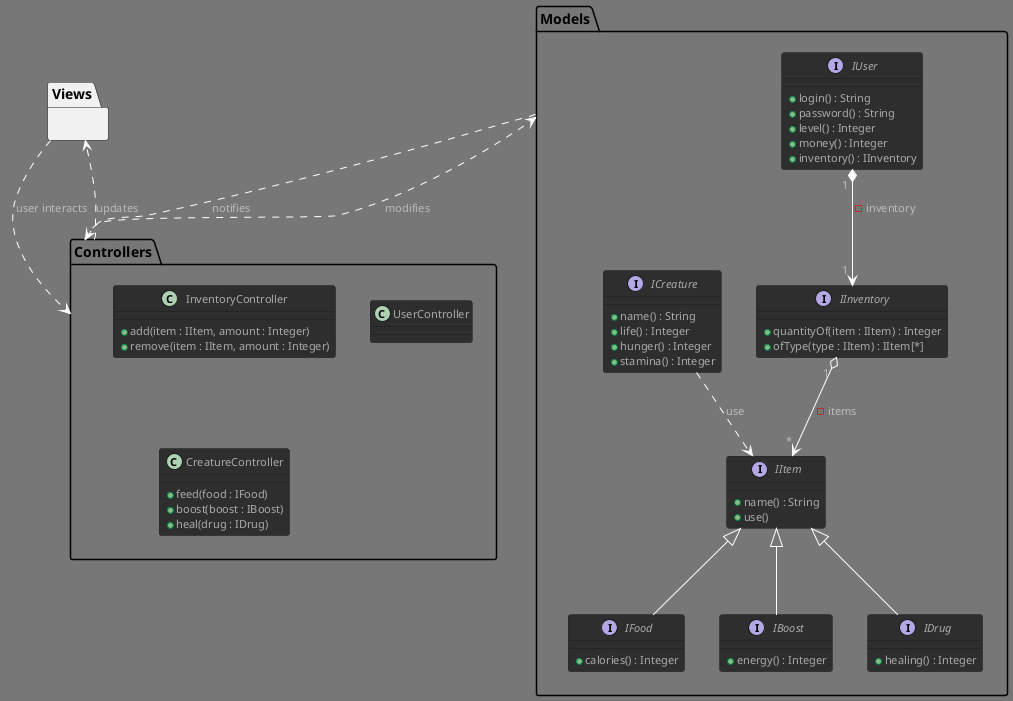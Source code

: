 @startuml VirtualNoe

!theme reddress-darkgreen

package Models
{
    interface IUser
    {
        + login() : String
        + password() : String
        + level() : Integer
        + money() : Integer
        + inventory() : IInventory
    }

    interface IInventory 
    { 
        + quantityOf(item : IItem) : Integer
        + ofType(type : IItem) : IItem[*]
    }

    interface IItem
    {
        + name() : String
        + use()
    }

    interface IFood implements IItem
    {
        /' number of points added to hunger gauge '/
        + calories() : Integer  
    }

    interface IBoost implements IItem
    {
        /' number of points added to stamina gauge '/
        + energy() : Integer
    }

    interface IDrug implements IItem
    {
        /' number of points added to life gauge '/
        + healing() : Integer
    }

    interface ICreature 
    { 
        + name() : String
        + life() : Integer
        + hunger() : Integer
        + stamina() : Integer
    }
}

package Controllers 
{ 
    class InventoryController
    {
        + add(item : IItem, amount : Integer) 
        + remove(item : IItem, amount : Integer)
    }

    class UserController
    {
        /' TODO - see laravel scaffolding system (make:auth), etc. '/
    }

    class CreatureController
    {
        + feed(food : IFood)
        + boost(boost : IBoost)
        + heal(drug : IDrug)
    }
}

package Views 
{ 
    
}

/' RELATIONS '/
IUser" 1 " *--> " 1 "IInventory : - inventory
IInventory" 1 " o--> " * "IItem : - items
ICreature ..> IItem : use               /' TODO - not sure '/


/' MVC '/
Controllers ..> Models : modifies
Controllers ..> Views : updates
Views ..> Controllers : user interacts
Models ..> Controllers : notifies 

@enduml